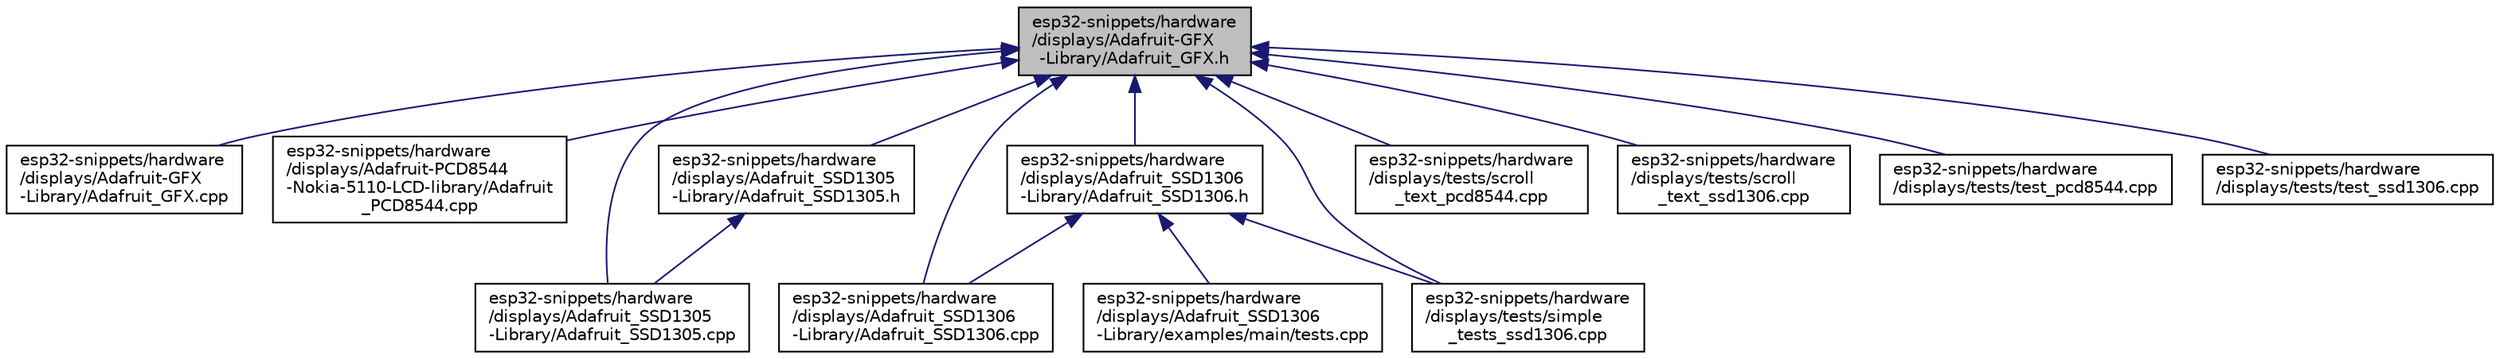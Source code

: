 digraph "esp32-snippets/hardware/displays/Adafruit-GFX-Library/Adafruit_GFX.h"
{
  edge [fontname="Helvetica",fontsize="10",labelfontname="Helvetica",labelfontsize="10"];
  node [fontname="Helvetica",fontsize="10",shape=record];
  Node5 [label="esp32-snippets/hardware\l/displays/Adafruit-GFX\l-Library/Adafruit_GFX.h",height=0.2,width=0.4,color="black", fillcolor="grey75", style="filled", fontcolor="black"];
  Node5 -> Node6 [dir="back",color="midnightblue",fontsize="10",style="solid",fontname="Helvetica"];
  Node6 [label="esp32-snippets/hardware\l/displays/Adafruit-GFX\l-Library/Adafruit_GFX.cpp",height=0.2,width=0.4,color="black", fillcolor="white", style="filled",URL="$_adafruit___g_f_x_8cpp.html"];
  Node5 -> Node7 [dir="back",color="midnightblue",fontsize="10",style="solid",fontname="Helvetica"];
  Node7 [label="esp32-snippets/hardware\l/displays/Adafruit-PCD8544\l-Nokia-5110-LCD-library/Adafruit\l_PCD8544.cpp",height=0.2,width=0.4,color="black", fillcolor="white", style="filled",URL="$_adafruit___p_c_d8544_8cpp.html"];
  Node5 -> Node8 [dir="back",color="midnightblue",fontsize="10",style="solid",fontname="Helvetica"];
  Node8 [label="esp32-snippets/hardware\l/displays/Adafruit_SSD1305\l-Library/Adafruit_SSD1305.cpp",height=0.2,width=0.4,color="black", fillcolor="white", style="filled",URL="$_adafruit___s_s_d1305_8cpp.html"];
  Node5 -> Node9 [dir="back",color="midnightblue",fontsize="10",style="solid",fontname="Helvetica"];
  Node9 [label="esp32-snippets/hardware\l/displays/Adafruit_SSD1305\l-Library/Adafruit_SSD1305.h",height=0.2,width=0.4,color="black", fillcolor="white", style="filled",URL="$_adafruit___s_s_d1305_8h.html"];
  Node9 -> Node8 [dir="back",color="midnightblue",fontsize="10",style="solid",fontname="Helvetica"];
  Node5 -> Node10 [dir="back",color="midnightblue",fontsize="10",style="solid",fontname="Helvetica"];
  Node10 [label="esp32-snippets/hardware\l/displays/Adafruit_SSD1306\l-Library/Adafruit_SSD1306.cpp",height=0.2,width=0.4,color="black", fillcolor="white", style="filled",URL="$_adafruit___s_s_d1306_8cpp.html"];
  Node5 -> Node11 [dir="back",color="midnightblue",fontsize="10",style="solid",fontname="Helvetica"];
  Node11 [label="esp32-snippets/hardware\l/displays/Adafruit_SSD1306\l-Library/Adafruit_SSD1306.h",height=0.2,width=0.4,color="black", fillcolor="white", style="filled",URL="$_adafruit___s_s_d1306_8h.html"];
  Node11 -> Node10 [dir="back",color="midnightblue",fontsize="10",style="solid",fontname="Helvetica"];
  Node11 -> Node12 [dir="back",color="midnightblue",fontsize="10",style="solid",fontname="Helvetica"];
  Node12 [label="esp32-snippets/hardware\l/displays/Adafruit_SSD1306\l-Library/examples/main/tests.cpp",height=0.2,width=0.4,color="black", fillcolor="white", style="filled",URL="$tests_8cpp.html"];
  Node11 -> Node13 [dir="back",color="midnightblue",fontsize="10",style="solid",fontname="Helvetica"];
  Node13 [label="esp32-snippets/hardware\l/displays/tests/simple\l_tests_ssd1306.cpp",height=0.2,width=0.4,color="black", fillcolor="white", style="filled",URL="$simple__tests__ssd1306_8cpp.html"];
  Node5 -> Node14 [dir="back",color="midnightblue",fontsize="10",style="solid",fontname="Helvetica"];
  Node14 [label="esp32-snippets/hardware\l/displays/tests/scroll\l_text_pcd8544.cpp",height=0.2,width=0.4,color="black", fillcolor="white", style="filled",URL="$scroll__text__pcd8544_8cpp.html"];
  Node5 -> Node15 [dir="back",color="midnightblue",fontsize="10",style="solid",fontname="Helvetica"];
  Node15 [label="esp32-snippets/hardware\l/displays/tests/scroll\l_text_ssd1306.cpp",height=0.2,width=0.4,color="black", fillcolor="white", style="filled",URL="$scroll__text__ssd1306_8cpp.html"];
  Node5 -> Node13 [dir="back",color="midnightblue",fontsize="10",style="solid",fontname="Helvetica"];
  Node5 -> Node16 [dir="back",color="midnightblue",fontsize="10",style="solid",fontname="Helvetica"];
  Node16 [label="esp32-snippets/hardware\l/displays/tests/test_pcd8544.cpp",height=0.2,width=0.4,color="black", fillcolor="white", style="filled",URL="$test__pcd8544_8cpp.html"];
  Node5 -> Node17 [dir="back",color="midnightblue",fontsize="10",style="solid",fontname="Helvetica"];
  Node17 [label="esp32-snippets/hardware\l/displays/tests/test_ssd1306.cpp",height=0.2,width=0.4,color="black", fillcolor="white", style="filled",URL="$test__ssd1306_8cpp.html"];
}
